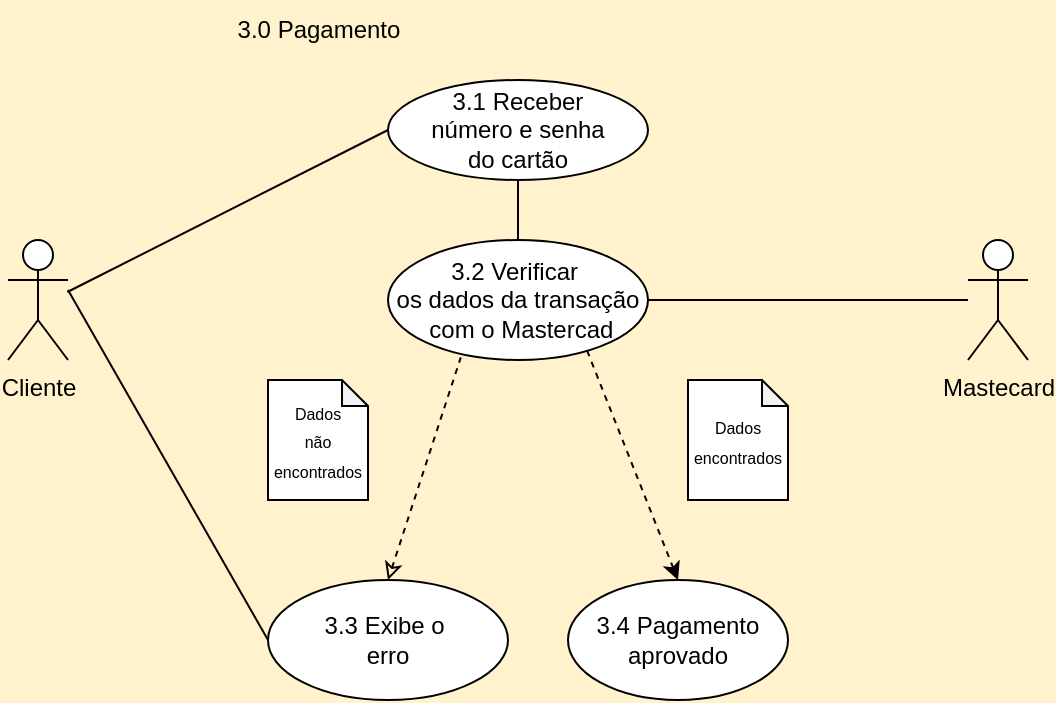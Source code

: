 <mxfile version="26.1.0">
  <diagram name="Página-1" id="Dkl_XepEusz7JFcu1PhH">
    <mxGraphModel dx="2398" dy="1197" grid="1" gridSize="10" guides="1" tooltips="1" connect="1" arrows="1" fold="1" page="1" pageScale="1" pageWidth="827" pageHeight="1169" background="#FFF2CC" math="0" shadow="0">
      <root>
        <mxCell id="0" />
        <mxCell id="1" parent="0" />
        <mxCell id="QVaMczZwCZkZYxNqx1N5-4" value="" style="endArrow=none;html=1;rounded=1;startArrow=none;startFill=0;endFill=1;entryX=0;entryY=0.5;entryDx=0;entryDy=0;" parent="1" target="oMHXSoWlIdwittbm33wv-14" edge="1">
          <mxGeometry width="50" height="50" relative="1" as="geometry">
            <mxPoint x="-120.3" y="536" as="sourcePoint" />
            <mxPoint x="-9.0" y="470" as="targetPoint" />
          </mxGeometry>
        </mxCell>
        <mxCell id="QVaMczZwCZkZYxNqx1N5-26" value="" style="endArrow=none;html=1;rounded=1;entryX=0;entryY=0.5;entryDx=0;entryDy=0;" parent="1" target="oMHXSoWlIdwittbm33wv-18" edge="1">
          <mxGeometry width="50" height="50" relative="1" as="geometry">
            <mxPoint x="-120" y="535" as="sourcePoint" />
            <mxPoint x="-59.0" y="685" as="targetPoint" />
          </mxGeometry>
        </mxCell>
        <mxCell id="oMHXSoWlIdwittbm33wv-14" value="3.1 Receber&lt;div&gt;número e senha&lt;/div&gt;&lt;div&gt;do cartão&lt;/div&gt;" style="ellipse;whiteSpace=wrap;html=1;rounded=1;" vertex="1" parent="1">
          <mxGeometry x="40" y="430" width="130" height="50" as="geometry" />
        </mxCell>
        <mxCell id="oMHXSoWlIdwittbm33wv-15" value="3.2 Verificar&amp;nbsp;&lt;div&gt;os&amp;nbsp;&lt;span style=&quot;background-color: transparent; color: light-dark(rgb(0, 0, 0), rgb(255, 255, 255));&quot;&gt;dados&amp;nbsp;&lt;/span&gt;&lt;span style=&quot;background-color: transparent; color: light-dark(rgb(0, 0, 0), rgb(255, 255, 255));&quot;&gt;da transação&lt;/span&gt;&lt;/div&gt;&lt;div&gt;&lt;span style=&quot;background-color: transparent; color: light-dark(rgb(0, 0, 0), rgb(255, 255, 255));&quot;&gt;&amp;nbsp;&lt;/span&gt;&lt;span style=&quot;background-color: transparent; color: light-dark(rgb(0, 0, 0), rgb(255, 255, 255));&quot;&gt;com o Mastercad&lt;/span&gt;&lt;/div&gt;" style="ellipse;whiteSpace=wrap;html=1;rounded=1;" vertex="1" parent="1">
          <mxGeometry x="40" y="510" width="130" height="60" as="geometry" />
        </mxCell>
        <mxCell id="oMHXSoWlIdwittbm33wv-16" value="" style="endArrow=none;html=1;rounded=1;exitX=0.5;exitY=1;exitDx=0;exitDy=0;entryX=0.5;entryY=0;entryDx=0;entryDy=0;" edge="1" parent="1" source="oMHXSoWlIdwittbm33wv-14" target="oMHXSoWlIdwittbm33wv-15">
          <mxGeometry width="50" height="50" relative="1" as="geometry">
            <mxPoint x="170" y="470" as="sourcePoint" />
            <mxPoint x="90" y="510" as="targetPoint" />
          </mxGeometry>
        </mxCell>
        <mxCell id="oMHXSoWlIdwittbm33wv-17" value="3.4 Pagamento&lt;div&gt;aprovado&lt;/div&gt;" style="ellipse;whiteSpace=wrap;html=1;rounded=1;" vertex="1" parent="1">
          <mxGeometry x="130" y="680" width="110" height="60" as="geometry" />
        </mxCell>
        <mxCell id="oMHXSoWlIdwittbm33wv-18" value="3.3 Exibe&amp;nbsp;&lt;span style=&quot;background-color: transparent; color: light-dark(rgb(0, 0, 0), rgb(255, 255, 255));&quot;&gt;o&amp;nbsp;&lt;/span&gt;&lt;div&gt;erro&lt;/div&gt;" style="ellipse;whiteSpace=wrap;html=1;rounded=1;" vertex="1" parent="1">
          <mxGeometry x="-20" y="680" width="120" height="60" as="geometry" />
        </mxCell>
        <mxCell id="oMHXSoWlIdwittbm33wv-19" value="&lt;span style=&quot;font-size: 8px;&quot;&gt;Dados&lt;/span&gt;&lt;div&gt;&lt;span style=&quot;font-size: 8px;&quot;&gt;encontrados&lt;/span&gt;&lt;/div&gt;" style="shape=note;whiteSpace=wrap;html=1;backgroundOutline=1;darkOpacity=0.05;size=13;rounded=1;" vertex="1" parent="1">
          <mxGeometry x="190" y="580" width="50" height="60" as="geometry" />
        </mxCell>
        <mxCell id="oMHXSoWlIdwittbm33wv-20" value="&lt;font style=&quot;font-size: 8px;&quot;&gt;Dados&lt;/font&gt;&lt;div&gt;&lt;font style=&quot;font-size: 8px;&quot;&gt;não&lt;/font&gt;&lt;/div&gt;&lt;div&gt;&lt;font style=&quot;font-size: 8px;&quot;&gt;encontrados&lt;/font&gt;&lt;/div&gt;" style="shape=note;whiteSpace=wrap;html=1;backgroundOutline=1;darkOpacity=0.05;size=13;rounded=1;" vertex="1" parent="1">
          <mxGeometry x="-20" y="580" width="50" height="60" as="geometry" />
        </mxCell>
        <mxCell id="oMHXSoWlIdwittbm33wv-21" value="" style="endArrow=none;dashed=1;html=1;rounded=1;exitX=0.5;exitY=0;exitDx=0;exitDy=0;entryX=0.28;entryY=0.978;entryDx=0;entryDy=0;entryPerimeter=0;endFill=1;startArrow=classic;startFill=0;" edge="1" parent="1" source="oMHXSoWlIdwittbm33wv-18" target="oMHXSoWlIdwittbm33wv-15">
          <mxGeometry width="50" height="50" relative="1" as="geometry">
            <mxPoint x="200" y="630" as="sourcePoint" />
            <mxPoint x="310" y="550" as="targetPoint" />
          </mxGeometry>
        </mxCell>
        <mxCell id="oMHXSoWlIdwittbm33wv-22" value="" style="endArrow=none;dashed=1;html=1;rounded=1;exitX=0.5;exitY=0;exitDx=0;exitDy=0;entryX=0.765;entryY=0.918;entryDx=0;entryDy=0;entryPerimeter=0;startArrow=classic;startFill=1;" edge="1" parent="1" source="oMHXSoWlIdwittbm33wv-17" target="oMHXSoWlIdwittbm33wv-15">
          <mxGeometry width="50" height="50" relative="1" as="geometry">
            <mxPoint x="50" y="630" as="sourcePoint" />
            <mxPoint x="310" y="550" as="targetPoint" />
          </mxGeometry>
        </mxCell>
        <mxCell id="oMHXSoWlIdwittbm33wv-24" value="Cliente" style="shape=umlActor;verticalLabelPosition=bottom;verticalAlign=top;html=1;outlineConnect=0;rounded=1;" vertex="1" parent="1">
          <mxGeometry x="-150" y="510" width="30" height="60" as="geometry" />
        </mxCell>
        <mxCell id="oMHXSoWlIdwittbm33wv-25" value="Mastecard" style="shape=umlActor;verticalLabelPosition=bottom;verticalAlign=top;html=1;outlineConnect=0;rounded=1;" vertex="1" parent="1">
          <mxGeometry x="330" y="510" width="30" height="60" as="geometry" />
        </mxCell>
        <mxCell id="oMHXSoWlIdwittbm33wv-34" value="" style="endArrow=none;html=1;rounded=1;exitX=1;exitY=0.5;exitDx=0;exitDy=0;" edge="1" parent="1" source="oMHXSoWlIdwittbm33wv-15" target="oMHXSoWlIdwittbm33wv-25">
          <mxGeometry width="50" height="50" relative="1" as="geometry">
            <mxPoint x="230" y="550" as="sourcePoint" />
            <mxPoint x="280" y="500" as="targetPoint" />
          </mxGeometry>
        </mxCell>
        <mxCell id="oMHXSoWlIdwittbm33wv-36" value="3.0 Pagamento" style="text;html=1;align=center;verticalAlign=middle;resizable=0;points=[];autosize=1;strokeColor=none;fillColor=none;rounded=1;" vertex="1" parent="1">
          <mxGeometry x="-45" y="390" width="100" height="30" as="geometry" />
        </mxCell>
      </root>
    </mxGraphModel>
  </diagram>
</mxfile>
